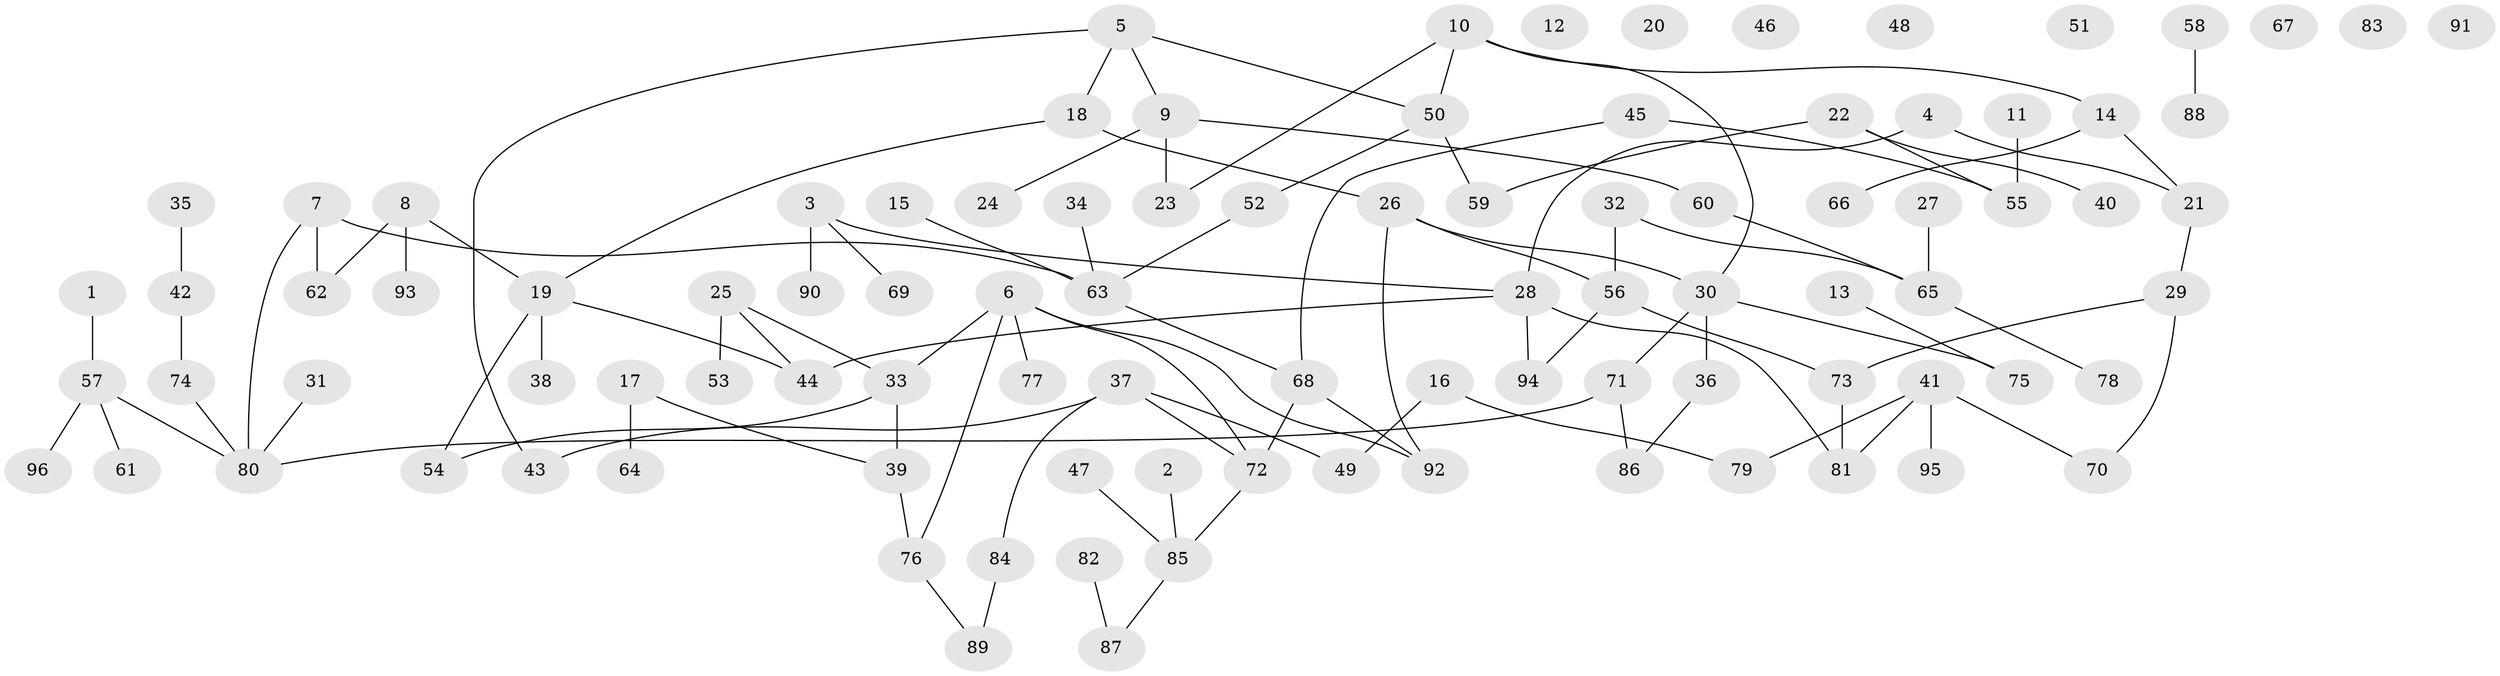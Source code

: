 // coarse degree distribution, {4: 0.23076923076923078, 1: 0.3076923076923077, 7: 0.07692307692307693, 2: 0.20512820512820512, 3: 0.15384615384615385, 5: 0.02564102564102564}
// Generated by graph-tools (version 1.1) at 2025/35/03/04/25 23:35:56]
// undirected, 96 vertices, 106 edges
graph export_dot {
  node [color=gray90,style=filled];
  1;
  2;
  3;
  4;
  5;
  6;
  7;
  8;
  9;
  10;
  11;
  12;
  13;
  14;
  15;
  16;
  17;
  18;
  19;
  20;
  21;
  22;
  23;
  24;
  25;
  26;
  27;
  28;
  29;
  30;
  31;
  32;
  33;
  34;
  35;
  36;
  37;
  38;
  39;
  40;
  41;
  42;
  43;
  44;
  45;
  46;
  47;
  48;
  49;
  50;
  51;
  52;
  53;
  54;
  55;
  56;
  57;
  58;
  59;
  60;
  61;
  62;
  63;
  64;
  65;
  66;
  67;
  68;
  69;
  70;
  71;
  72;
  73;
  74;
  75;
  76;
  77;
  78;
  79;
  80;
  81;
  82;
  83;
  84;
  85;
  86;
  87;
  88;
  89;
  90;
  91;
  92;
  93;
  94;
  95;
  96;
  1 -- 57;
  2 -- 85;
  3 -- 28;
  3 -- 69;
  3 -- 90;
  4 -- 21;
  4 -- 28;
  5 -- 9;
  5 -- 18;
  5 -- 43;
  5 -- 50;
  6 -- 33;
  6 -- 72;
  6 -- 76;
  6 -- 77;
  6 -- 92;
  7 -- 62;
  7 -- 63;
  7 -- 80;
  8 -- 19;
  8 -- 62;
  8 -- 93;
  9 -- 23;
  9 -- 24;
  9 -- 60;
  10 -- 14;
  10 -- 23;
  10 -- 30;
  10 -- 50;
  11 -- 55;
  13 -- 75;
  14 -- 21;
  14 -- 66;
  15 -- 63;
  16 -- 49;
  16 -- 79;
  17 -- 39;
  17 -- 64;
  18 -- 19;
  18 -- 26;
  19 -- 38;
  19 -- 44;
  19 -- 54;
  21 -- 29;
  22 -- 40;
  22 -- 55;
  22 -- 59;
  25 -- 33;
  25 -- 44;
  25 -- 53;
  26 -- 30;
  26 -- 56;
  26 -- 92;
  27 -- 65;
  28 -- 44;
  28 -- 81;
  28 -- 94;
  29 -- 70;
  29 -- 73;
  30 -- 36;
  30 -- 71;
  30 -- 75;
  31 -- 80;
  32 -- 56;
  32 -- 65;
  33 -- 39;
  33 -- 54;
  34 -- 63;
  35 -- 42;
  36 -- 86;
  37 -- 43;
  37 -- 49;
  37 -- 72;
  37 -- 84;
  39 -- 76;
  41 -- 70;
  41 -- 79;
  41 -- 81;
  41 -- 95;
  42 -- 74;
  45 -- 55;
  45 -- 68;
  47 -- 85;
  50 -- 52;
  50 -- 59;
  52 -- 63;
  56 -- 73;
  56 -- 94;
  57 -- 61;
  57 -- 80;
  57 -- 96;
  58 -- 88;
  60 -- 65;
  63 -- 68;
  65 -- 78;
  68 -- 72;
  68 -- 92;
  71 -- 80;
  71 -- 86;
  72 -- 85;
  73 -- 81;
  74 -- 80;
  76 -- 89;
  82 -- 87;
  84 -- 89;
  85 -- 87;
}
